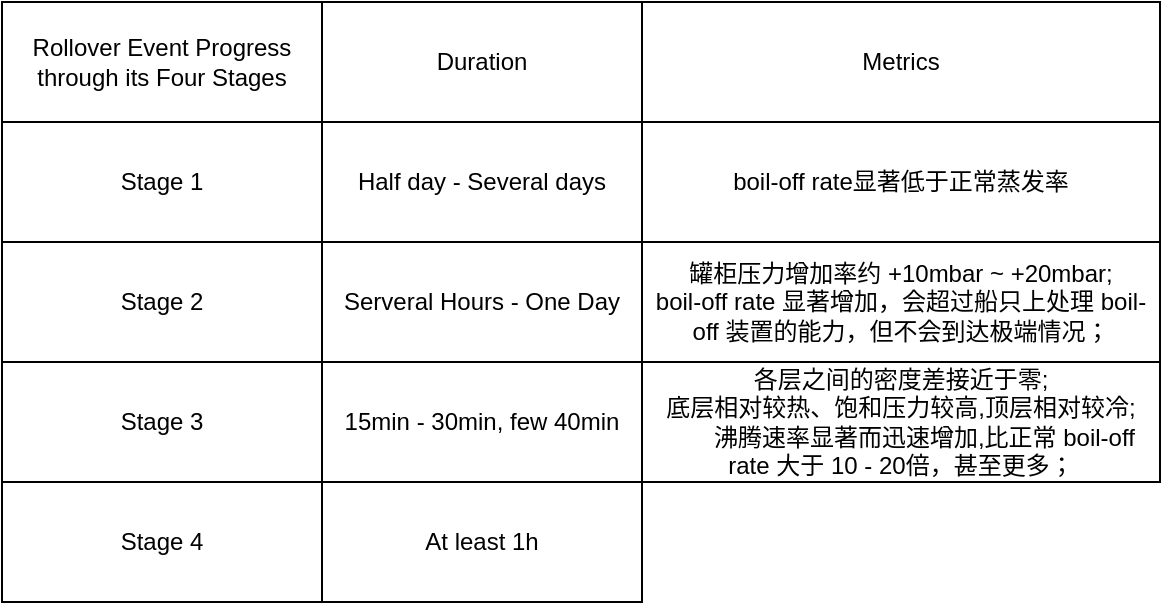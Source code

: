 <mxfile version="22.1.21" type="github">
  <diagram name="第 1 页" id="ICB7nvsSRyh_RITRN5Gz">
    <mxGraphModel dx="1026" dy="651" grid="0" gridSize="10" guides="1" tooltips="1" connect="1" arrows="1" fold="1" page="0" pageScale="1" pageWidth="1200" pageHeight="1920" math="0" shadow="0">
      <root>
        <mxCell id="0" />
        <mxCell id="1" parent="0" />
        <mxCell id="auUhlvlmNyIOAaCUnZLi-1" value="Rollover Event Progress through its Four Stages" style="rounded=0;whiteSpace=wrap;html=1;" vertex="1" parent="1">
          <mxGeometry x="264" y="181" width="160" height="60" as="geometry" />
        </mxCell>
        <mxCell id="auUhlvlmNyIOAaCUnZLi-2" value="Stage 1" style="rounded=0;whiteSpace=wrap;html=1;" vertex="1" parent="1">
          <mxGeometry x="264" y="241" width="160" height="60" as="geometry" />
        </mxCell>
        <mxCell id="auUhlvlmNyIOAaCUnZLi-3" value="Stage 2" style="rounded=0;whiteSpace=wrap;html=1;" vertex="1" parent="1">
          <mxGeometry x="264" y="301" width="160" height="60" as="geometry" />
        </mxCell>
        <mxCell id="auUhlvlmNyIOAaCUnZLi-4" value="Stage 3" style="rounded=0;whiteSpace=wrap;html=1;" vertex="1" parent="1">
          <mxGeometry x="264" y="361" width="160" height="60" as="geometry" />
        </mxCell>
        <mxCell id="auUhlvlmNyIOAaCUnZLi-5" value="Stage 4" style="rounded=0;whiteSpace=wrap;html=1;" vertex="1" parent="1">
          <mxGeometry x="264" y="421" width="160" height="60" as="geometry" />
        </mxCell>
        <mxCell id="auUhlvlmNyIOAaCUnZLi-6" value="Duration" style="rounded=0;whiteSpace=wrap;html=1;" vertex="1" parent="1">
          <mxGeometry x="424" y="181" width="160" height="60" as="geometry" />
        </mxCell>
        <mxCell id="auUhlvlmNyIOAaCUnZLi-7" value="Half day - Several days" style="rounded=0;whiteSpace=wrap;html=1;" vertex="1" parent="1">
          <mxGeometry x="424" y="241" width="160" height="60" as="geometry" />
        </mxCell>
        <mxCell id="auUhlvlmNyIOAaCUnZLi-8" value="Serveral Hours - One Day" style="rounded=0;whiteSpace=wrap;html=1;" vertex="1" parent="1">
          <mxGeometry x="424" y="301" width="160" height="60" as="geometry" />
        </mxCell>
        <mxCell id="auUhlvlmNyIOAaCUnZLi-10" value="15min - 30min, few 40min" style="rounded=0;whiteSpace=wrap;html=1;" vertex="1" parent="1">
          <mxGeometry x="424" y="361" width="160" height="60" as="geometry" />
        </mxCell>
        <mxCell id="auUhlvlmNyIOAaCUnZLi-11" value="At least 1h" style="rounded=0;whiteSpace=wrap;html=1;" vertex="1" parent="1">
          <mxGeometry x="424" y="421" width="160" height="60" as="geometry" />
        </mxCell>
        <mxCell id="auUhlvlmNyIOAaCUnZLi-12" value="Metrics" style="rounded=0;whiteSpace=wrap;html=1;" vertex="1" parent="1">
          <mxGeometry x="584" y="181" width="259" height="60" as="geometry" />
        </mxCell>
        <mxCell id="auUhlvlmNyIOAaCUnZLi-13" value="boil-off rate显著低于正常蒸发率" style="rounded=0;whiteSpace=wrap;html=1;" vertex="1" parent="1">
          <mxGeometry x="584" y="241" width="259" height="60" as="geometry" />
        </mxCell>
        <mxCell id="auUhlvlmNyIOAaCUnZLi-14" value="&lt;div&gt;罐柜压力增加率约 +10mbar ~ +20mbar;&lt;/div&gt;&lt;div&gt;boil-off rate 显著增加，会超过船只上处理 boil-off 装置的能力，但不会到达极端情况；&lt;span style=&quot;&quot;&gt;&lt;/span&gt;&lt;/div&gt;" style="rounded=0;whiteSpace=wrap;html=1;" vertex="1" parent="1">
          <mxGeometry x="584" y="301" width="259" height="60" as="geometry" />
        </mxCell>
        <mxCell id="auUhlvlmNyIOAaCUnZLi-15" value="&lt;div&gt;各层之间的密度差接近于零;&lt;/div&gt;&lt;div&gt;底层相对较热、饱和压力较高,&lt;span style=&quot;background-color: initial;&quot;&gt;顶层相对较冷;&lt;/span&gt;&lt;/div&gt;&lt;div&gt;&lt;span style=&quot;&quot;&gt;&lt;span style=&quot;&quot;&gt;&lt;span style=&quot;white-space: pre;&quot;&gt;&amp;nbsp;&amp;nbsp;&amp;nbsp;&amp;nbsp;&lt;/span&gt;&lt;span style=&quot;white-space: pre;&quot;&gt;&amp;nbsp;&amp;nbsp;&amp;nbsp;&amp;nbsp;&lt;/span&gt;&lt;/span&gt;沸腾速率显著而迅速增加,比正常 boil-off&amp;nbsp; rate 大于 10 - 20倍，甚至更多；&lt;/span&gt;&lt;/div&gt;" style="rounded=0;whiteSpace=wrap;html=1;" vertex="1" parent="1">
          <mxGeometry x="584" y="361" width="259" height="60" as="geometry" />
        </mxCell>
      </root>
    </mxGraphModel>
  </diagram>
</mxfile>

